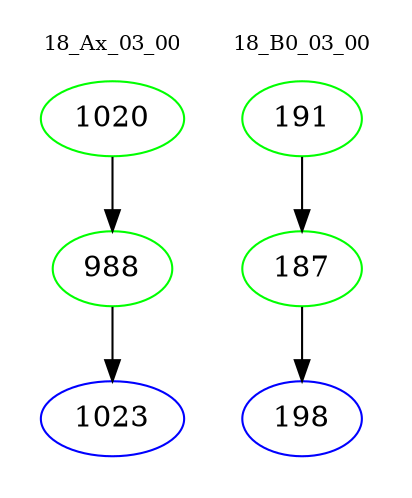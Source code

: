 digraph{
subgraph cluster_0 {
color = white
label = "18_Ax_03_00";
fontsize=10;
T0_1020 [label="1020", color="green"]
T0_1020 -> T0_988 [color="black"]
T0_988 [label="988", color="green"]
T0_988 -> T0_1023 [color="black"]
T0_1023 [label="1023", color="blue"]
}
subgraph cluster_1 {
color = white
label = "18_B0_03_00";
fontsize=10;
T1_191 [label="191", color="green"]
T1_191 -> T1_187 [color="black"]
T1_187 [label="187", color="green"]
T1_187 -> T1_198 [color="black"]
T1_198 [label="198", color="blue"]
}
}
